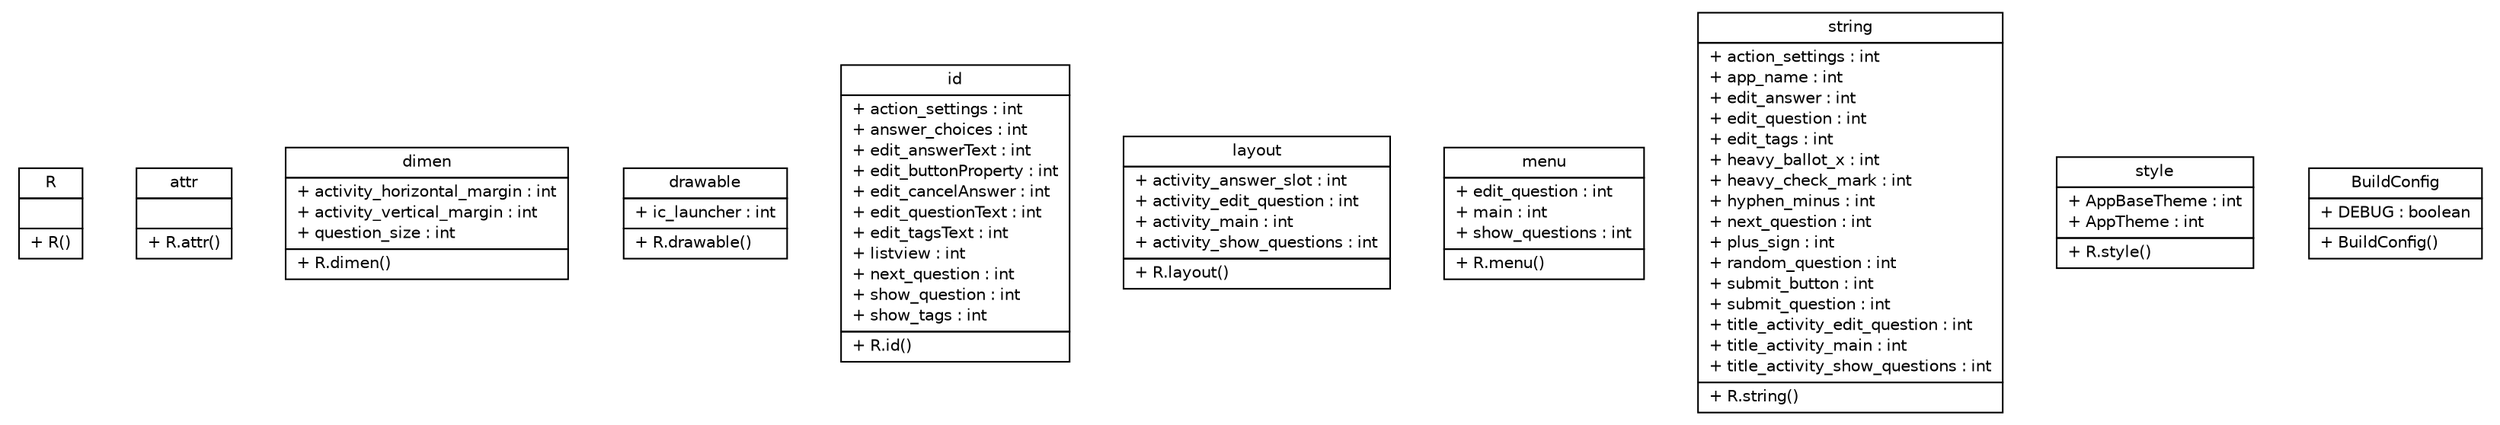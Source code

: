 #!/usr/local/bin/dot
#
# Class diagram 
# Generated by UMLGraph version R5_6_6-1-g9240c4 (http://www.umlgraph.org/)
#

digraph G {
	edge [fontname="Helvetica",fontsize=10,labelfontname="Helvetica",labelfontsize=10];
	node [fontname="Helvetica",fontsize=10,shape=plaintext];
	nodesep=0.25;
	ranksep=0.5;
	// epfl.sweng.R
	c173 [label=<<table title="epfl.sweng.R" border="0" cellborder="1" cellspacing="0" cellpadding="2" port="p" href="./R.html">
		<tr><td><table border="0" cellspacing="0" cellpadding="1">
<tr><td align="center" balign="center"> R </td></tr>
		</table></td></tr>
		<tr><td><table border="0" cellspacing="0" cellpadding="1">
<tr><td align="left" balign="left">  </td></tr>
		</table></td></tr>
		<tr><td><table border="0" cellspacing="0" cellpadding="1">
<tr><td align="left" balign="left"> + R() </td></tr>
		</table></td></tr>
		</table>>, URL="./R.html", fontname="Helvetica", fontcolor="black", fontsize=10.0];
	// epfl.sweng.R.attr
	c174 [label=<<table title="epfl.sweng.R.attr" border="0" cellborder="1" cellspacing="0" cellpadding="2" port="p" href="./R.attr.html">
		<tr><td><table border="0" cellspacing="0" cellpadding="1">
<tr><td align="center" balign="center"> attr </td></tr>
		</table></td></tr>
		<tr><td><table border="0" cellspacing="0" cellpadding="1">
<tr><td align="left" balign="left">  </td></tr>
		</table></td></tr>
		<tr><td><table border="0" cellspacing="0" cellpadding="1">
<tr><td align="left" balign="left"> + R.attr() </td></tr>
		</table></td></tr>
		</table>>, URL="./R.attr.html", fontname="Helvetica", fontcolor="black", fontsize=10.0];
	// epfl.sweng.R.dimen
	c175 [label=<<table title="epfl.sweng.R.dimen" border="0" cellborder="1" cellspacing="0" cellpadding="2" port="p" href="./R.dimen.html">
		<tr><td><table border="0" cellspacing="0" cellpadding="1">
<tr><td align="center" balign="center"> dimen </td></tr>
		</table></td></tr>
		<tr><td><table border="0" cellspacing="0" cellpadding="1">
<tr><td align="left" balign="left"> + activity_horizontal_margin : int </td></tr>
<tr><td align="left" balign="left"> + activity_vertical_margin : int </td></tr>
<tr><td align="left" balign="left"> + question_size : int </td></tr>
		</table></td></tr>
		<tr><td><table border="0" cellspacing="0" cellpadding="1">
<tr><td align="left" balign="left"> + R.dimen() </td></tr>
		</table></td></tr>
		</table>>, URL="./R.dimen.html", fontname="Helvetica", fontcolor="black", fontsize=10.0];
	// epfl.sweng.R.drawable
	c176 [label=<<table title="epfl.sweng.R.drawable" border="0" cellborder="1" cellspacing="0" cellpadding="2" port="p" href="./R.drawable.html">
		<tr><td><table border="0" cellspacing="0" cellpadding="1">
<tr><td align="center" balign="center"> drawable </td></tr>
		</table></td></tr>
		<tr><td><table border="0" cellspacing="0" cellpadding="1">
<tr><td align="left" balign="left"> + ic_launcher : int </td></tr>
		</table></td></tr>
		<tr><td><table border="0" cellspacing="0" cellpadding="1">
<tr><td align="left" balign="left"> + R.drawable() </td></tr>
		</table></td></tr>
		</table>>, URL="./R.drawable.html", fontname="Helvetica", fontcolor="black", fontsize=10.0];
	// epfl.sweng.R.id
	c177 [label=<<table title="epfl.sweng.R.id" border="0" cellborder="1" cellspacing="0" cellpadding="2" port="p" href="./R.id.html">
		<tr><td><table border="0" cellspacing="0" cellpadding="1">
<tr><td align="center" balign="center"> id </td></tr>
		</table></td></tr>
		<tr><td><table border="0" cellspacing="0" cellpadding="1">
<tr><td align="left" balign="left"> + action_settings : int </td></tr>
<tr><td align="left" balign="left"> + answer_choices : int </td></tr>
<tr><td align="left" balign="left"> + edit_answerText : int </td></tr>
<tr><td align="left" balign="left"> + edit_buttonProperty : int </td></tr>
<tr><td align="left" balign="left"> + edit_cancelAnswer : int </td></tr>
<tr><td align="left" balign="left"> + edit_questionText : int </td></tr>
<tr><td align="left" balign="left"> + edit_tagsText : int </td></tr>
<tr><td align="left" balign="left"> + listview : int </td></tr>
<tr><td align="left" balign="left"> + next_question : int </td></tr>
<tr><td align="left" balign="left"> + show_question : int </td></tr>
<tr><td align="left" balign="left"> + show_tags : int </td></tr>
		</table></td></tr>
		<tr><td><table border="0" cellspacing="0" cellpadding="1">
<tr><td align="left" balign="left"> + R.id() </td></tr>
		</table></td></tr>
		</table>>, URL="./R.id.html", fontname="Helvetica", fontcolor="black", fontsize=10.0];
	// epfl.sweng.R.layout
	c178 [label=<<table title="epfl.sweng.R.layout" border="0" cellborder="1" cellspacing="0" cellpadding="2" port="p" href="./R.layout.html">
		<tr><td><table border="0" cellspacing="0" cellpadding="1">
<tr><td align="center" balign="center"> layout </td></tr>
		</table></td></tr>
		<tr><td><table border="0" cellspacing="0" cellpadding="1">
<tr><td align="left" balign="left"> + activity_answer_slot : int </td></tr>
<tr><td align="left" balign="left"> + activity_edit_question : int </td></tr>
<tr><td align="left" balign="left"> + activity_main : int </td></tr>
<tr><td align="left" balign="left"> + activity_show_questions : int </td></tr>
		</table></td></tr>
		<tr><td><table border="0" cellspacing="0" cellpadding="1">
<tr><td align="left" balign="left"> + R.layout() </td></tr>
		</table></td></tr>
		</table>>, URL="./R.layout.html", fontname="Helvetica", fontcolor="black", fontsize=10.0];
	// epfl.sweng.R.menu
	c179 [label=<<table title="epfl.sweng.R.menu" border="0" cellborder="1" cellspacing="0" cellpadding="2" port="p" href="./R.menu.html">
		<tr><td><table border="0" cellspacing="0" cellpadding="1">
<tr><td align="center" balign="center"> menu </td></tr>
		</table></td></tr>
		<tr><td><table border="0" cellspacing="0" cellpadding="1">
<tr><td align="left" balign="left"> + edit_question : int </td></tr>
<tr><td align="left" balign="left"> + main : int </td></tr>
<tr><td align="left" balign="left"> + show_questions : int </td></tr>
		</table></td></tr>
		<tr><td><table border="0" cellspacing="0" cellpadding="1">
<tr><td align="left" balign="left"> + R.menu() </td></tr>
		</table></td></tr>
		</table>>, URL="./R.menu.html", fontname="Helvetica", fontcolor="black", fontsize=10.0];
	// epfl.sweng.R.string
	c180 [label=<<table title="epfl.sweng.R.string" border="0" cellborder="1" cellspacing="0" cellpadding="2" port="p" href="./R.string.html">
		<tr><td><table border="0" cellspacing="0" cellpadding="1">
<tr><td align="center" balign="center"> string </td></tr>
		</table></td></tr>
		<tr><td><table border="0" cellspacing="0" cellpadding="1">
<tr><td align="left" balign="left"> + action_settings : int </td></tr>
<tr><td align="left" balign="left"> + app_name : int </td></tr>
<tr><td align="left" balign="left"> + edit_answer : int </td></tr>
<tr><td align="left" balign="left"> + edit_question : int </td></tr>
<tr><td align="left" balign="left"> + edit_tags : int </td></tr>
<tr><td align="left" balign="left"> + heavy_ballot_x : int </td></tr>
<tr><td align="left" balign="left"> + heavy_check_mark : int </td></tr>
<tr><td align="left" balign="left"> + hyphen_minus : int </td></tr>
<tr><td align="left" balign="left"> + next_question : int </td></tr>
<tr><td align="left" balign="left"> + plus_sign : int </td></tr>
<tr><td align="left" balign="left"> + random_question : int </td></tr>
<tr><td align="left" balign="left"> + submit_button : int </td></tr>
<tr><td align="left" balign="left"> + submit_question : int </td></tr>
<tr><td align="left" balign="left"> + title_activity_edit_question : int </td></tr>
<tr><td align="left" balign="left"> + title_activity_main : int </td></tr>
<tr><td align="left" balign="left"> + title_activity_show_questions : int </td></tr>
		</table></td></tr>
		<tr><td><table border="0" cellspacing="0" cellpadding="1">
<tr><td align="left" balign="left"> + R.string() </td></tr>
		</table></td></tr>
		</table>>, URL="./R.string.html", fontname="Helvetica", fontcolor="black", fontsize=10.0];
	// epfl.sweng.R.style
	c181 [label=<<table title="epfl.sweng.R.style" border="0" cellborder="1" cellspacing="0" cellpadding="2" port="p" href="./R.style.html">
		<tr><td><table border="0" cellspacing="0" cellpadding="1">
<tr><td align="center" balign="center"> style </td></tr>
		</table></td></tr>
		<tr><td><table border="0" cellspacing="0" cellpadding="1">
<tr><td align="left" balign="left"> + AppBaseTheme : int </td></tr>
<tr><td align="left" balign="left"> + AppTheme : int </td></tr>
		</table></td></tr>
		<tr><td><table border="0" cellspacing="0" cellpadding="1">
<tr><td align="left" balign="left"> + R.style() </td></tr>
		</table></td></tr>
		</table>>, URL="./R.style.html", fontname="Helvetica", fontcolor="black", fontsize=10.0];
	// epfl.sweng.BuildConfig
	c182 [label=<<table title="epfl.sweng.BuildConfig" border="0" cellborder="1" cellspacing="0" cellpadding="2" port="p" href="./BuildConfig.html">
		<tr><td><table border="0" cellspacing="0" cellpadding="1">
<tr><td align="center" balign="center"> BuildConfig </td></tr>
		</table></td></tr>
		<tr><td><table border="0" cellspacing="0" cellpadding="1">
<tr><td align="left" balign="left"> + DEBUG : boolean </td></tr>
		</table></td></tr>
		<tr><td><table border="0" cellspacing="0" cellpadding="1">
<tr><td align="left" balign="left"> + BuildConfig() </td></tr>
		</table></td></tr>
		</table>>, URL="./BuildConfig.html", fontname="Helvetica", fontcolor="black", fontsize=10.0];
}

